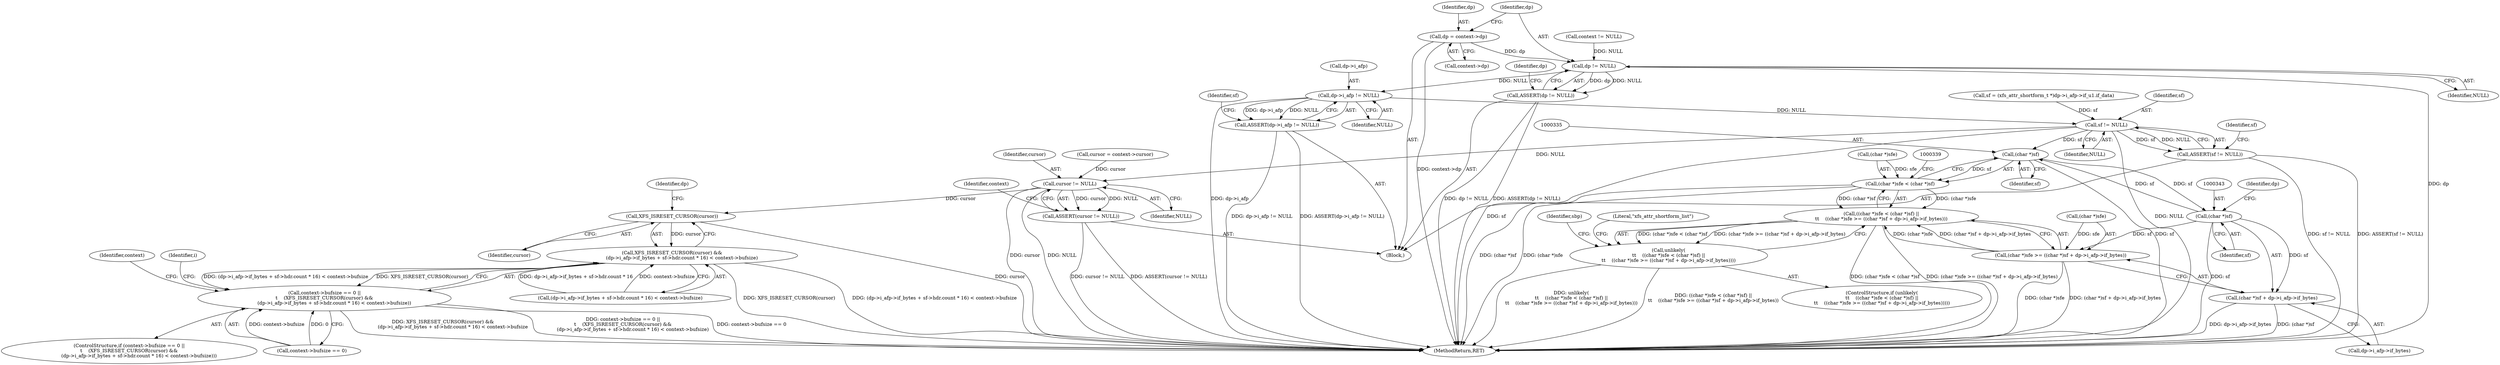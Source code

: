 digraph "0_linux_2e83b79b2d6c78bf1b4aa227938a214dcbddc83f_0@pointer" {
"1000127" [label="(Call,dp = context->dp)"];
"1000133" [label="(Call,dp != NULL)"];
"1000132" [label="(Call,ASSERT(dp != NULL))"];
"1000137" [label="(Call,dp->i_afp != NULL)"];
"1000136" [label="(Call,ASSERT(dp->i_afp != NULL))"];
"1000154" [label="(Call,sf != NULL)"];
"1000153" [label="(Call,ASSERT(sf != NULL))"];
"1000172" [label="(Call,cursor != NULL)"];
"1000171" [label="(Call,ASSERT(cursor != NULL))"];
"1000185" [label="(Call,XFS_ISRESET_CURSOR(cursor))"];
"1000184" [label="(Call,XFS_ISRESET_CURSOR(cursor) &&\n             (dp->i_afp->if_bytes + sf->hdr.count * 16) < context->bufsize)"];
"1000178" [label="(Call,context->bufsize == 0 ||\n\t    (XFS_ISRESET_CURSOR(cursor) &&\n             (dp->i_afp->if_bytes + sf->hdr.count * 16) < context->bufsize))"];
"1000334" [label="(Call,(char *)sf)"];
"1000330" [label="(Call,(char *)sfe < (char *)sf)"];
"1000329" [label="(Call,((char *)sfe < (char *)sf) ||\n\t\t    ((char *)sfe >= ((char *)sf + dp->i_afp->if_bytes)))"];
"1000328" [label="(Call,unlikely(\n\t\t    ((char *)sfe < (char *)sf) ||\n\t\t    ((char *)sfe >= ((char *)sf + dp->i_afp->if_bytes))))"];
"1000342" [label="(Call,(char *)sf)"];
"1000337" [label="(Call,(char *)sfe >= ((char *)sf + dp->i_afp->if_bytes))"];
"1000341" [label="(Call,(char *)sf + dp->i_afp->if_bytes)"];
"1000129" [label="(Call,context->dp)"];
"1000276" [label="(Identifier,context)"];
"1000155" [label="(Identifier,sf)"];
"1000127" [label="(Call,dp = context->dp)"];
"1000172" [label="(Call,cursor != NULL)"];
"1000166" [label="(Call,cursor = context->cursor)"];
"1000139" [label="(Identifier,dp)"];
"1000185" [label="(Call,XFS_ISRESET_CURSOR(cursor))"];
"1000186" [label="(Identifier,cursor)"];
"1000347" [label="(Identifier,dp)"];
"1000568" [label="(MethodReturn,RET)"];
"1000342" [label="(Call,(char *)sf)"];
"1000143" [label="(Identifier,sf)"];
"1000128" [label="(Identifier,dp)"];
"1000352" [label="(Literal,\"xfs_attr_shortform_list\")"];
"1000338" [label="(Call,(char *)sfe)"];
"1000154" [label="(Call,sf != NULL)"];
"1000153" [label="(Call,ASSERT(sf != NULL))"];
"1000334" [label="(Call,(char *)sf)"];
"1000344" [label="(Identifier,sf)"];
"1000327" [label="(ControlStructure,if (unlikely(\n\t\t    ((char *)sfe < (char *)sf) ||\n\t\t    ((char *)sfe >= ((char *)sf + dp->i_afp->if_bytes)))))"];
"1000173" [label="(Identifier,cursor)"];
"1000134" [label="(Identifier,dp)"];
"1000124" [label="(Call,context != NULL)"];
"1000135" [label="(Identifier,NULL)"];
"1000132" [label="(Call,ASSERT(dp != NULL))"];
"1000136" [label="(Call,ASSERT(dp->i_afp != NULL))"];
"1000141" [label="(Identifier,NULL)"];
"1000174" [label="(Identifier,NULL)"];
"1000176" [label="(Identifier,context)"];
"1000337" [label="(Call,(char *)sfe >= ((char *)sf + dp->i_afp->if_bytes))"];
"1000137" [label="(Call,dp->i_afp != NULL)"];
"1000345" [label="(Call,dp->i_afp->if_bytes)"];
"1000156" [label="(Identifier,NULL)"];
"1000184" [label="(Call,XFS_ISRESET_CURSOR(cursor) &&\n             (dp->i_afp->if_bytes + sf->hdr.count * 16) < context->bufsize)"];
"1000341" [label="(Call,(char *)sf + dp->i_afp->if_bytes)"];
"1000161" [label="(Identifier,sf)"];
"1000138" [label="(Call,dp->i_afp)"];
"1000177" [label="(ControlStructure,if (context->bufsize == 0 ||\n\t    (XFS_ISRESET_CURSOR(cursor) &&\n             (dp->i_afp->if_bytes + sf->hdr.count * 16) < context->bufsize)))"];
"1000179" [label="(Call,context->bufsize == 0)"];
"1000331" [label="(Call,(char *)sfe)"];
"1000178" [label="(Call,context->bufsize == 0 ||\n\t    (XFS_ISRESET_CURSOR(cursor) &&\n             (dp->i_afp->if_bytes + sf->hdr.count * 16) < context->bufsize))"];
"1000328" [label="(Call,unlikely(\n\t\t    ((char *)sfe < (char *)sf) ||\n\t\t    ((char *)sfe >= ((char *)sf + dp->i_afp->if_bytes))))"];
"1000191" [label="(Identifier,dp)"];
"1000142" [label="(Call,sf = (xfs_attr_shortform_t *)dp->i_afp->if_u1.if_data)"];
"1000133" [label="(Call,dp != NULL)"];
"1000111" [label="(Block,)"];
"1000171" [label="(Call,ASSERT(cursor != NULL))"];
"1000367" [label="(Identifier,sbp)"];
"1000208" [label="(Identifier,i)"];
"1000330" [label="(Call,(char *)sfe < (char *)sf)"];
"1000329" [label="(Call,((char *)sfe < (char *)sf) ||\n\t\t    ((char *)sfe >= ((char *)sf + dp->i_afp->if_bytes)))"];
"1000187" [label="(Call,(dp->i_afp->if_bytes + sf->hdr.count * 16) < context->bufsize)"];
"1000336" [label="(Identifier,sf)"];
"1000127" -> "1000111"  [label="AST: "];
"1000127" -> "1000129"  [label="CFG: "];
"1000128" -> "1000127"  [label="AST: "];
"1000129" -> "1000127"  [label="AST: "];
"1000134" -> "1000127"  [label="CFG: "];
"1000127" -> "1000568"  [label="DDG: context->dp"];
"1000127" -> "1000133"  [label="DDG: dp"];
"1000133" -> "1000132"  [label="AST: "];
"1000133" -> "1000135"  [label="CFG: "];
"1000134" -> "1000133"  [label="AST: "];
"1000135" -> "1000133"  [label="AST: "];
"1000132" -> "1000133"  [label="CFG: "];
"1000133" -> "1000568"  [label="DDG: dp"];
"1000133" -> "1000132"  [label="DDG: dp"];
"1000133" -> "1000132"  [label="DDG: NULL"];
"1000124" -> "1000133"  [label="DDG: NULL"];
"1000133" -> "1000137"  [label="DDG: NULL"];
"1000132" -> "1000111"  [label="AST: "];
"1000139" -> "1000132"  [label="CFG: "];
"1000132" -> "1000568"  [label="DDG: ASSERT(dp != NULL)"];
"1000132" -> "1000568"  [label="DDG: dp != NULL"];
"1000137" -> "1000136"  [label="AST: "];
"1000137" -> "1000141"  [label="CFG: "];
"1000138" -> "1000137"  [label="AST: "];
"1000141" -> "1000137"  [label="AST: "];
"1000136" -> "1000137"  [label="CFG: "];
"1000137" -> "1000568"  [label="DDG: dp->i_afp"];
"1000137" -> "1000136"  [label="DDG: dp->i_afp"];
"1000137" -> "1000136"  [label="DDG: NULL"];
"1000137" -> "1000154"  [label="DDG: NULL"];
"1000136" -> "1000111"  [label="AST: "];
"1000143" -> "1000136"  [label="CFG: "];
"1000136" -> "1000568"  [label="DDG: ASSERT(dp->i_afp != NULL)"];
"1000136" -> "1000568"  [label="DDG: dp->i_afp != NULL"];
"1000154" -> "1000153"  [label="AST: "];
"1000154" -> "1000156"  [label="CFG: "];
"1000155" -> "1000154"  [label="AST: "];
"1000156" -> "1000154"  [label="AST: "];
"1000153" -> "1000154"  [label="CFG: "];
"1000154" -> "1000568"  [label="DDG: sf"];
"1000154" -> "1000568"  [label="DDG: NULL"];
"1000154" -> "1000153"  [label="DDG: sf"];
"1000154" -> "1000153"  [label="DDG: NULL"];
"1000142" -> "1000154"  [label="DDG: sf"];
"1000154" -> "1000172"  [label="DDG: NULL"];
"1000154" -> "1000334"  [label="DDG: sf"];
"1000153" -> "1000111"  [label="AST: "];
"1000161" -> "1000153"  [label="CFG: "];
"1000153" -> "1000568"  [label="DDG: ASSERT(sf != NULL)"];
"1000153" -> "1000568"  [label="DDG: sf != NULL"];
"1000172" -> "1000171"  [label="AST: "];
"1000172" -> "1000174"  [label="CFG: "];
"1000173" -> "1000172"  [label="AST: "];
"1000174" -> "1000172"  [label="AST: "];
"1000171" -> "1000172"  [label="CFG: "];
"1000172" -> "1000568"  [label="DDG: cursor"];
"1000172" -> "1000568"  [label="DDG: NULL"];
"1000172" -> "1000171"  [label="DDG: cursor"];
"1000172" -> "1000171"  [label="DDG: NULL"];
"1000166" -> "1000172"  [label="DDG: cursor"];
"1000172" -> "1000185"  [label="DDG: cursor"];
"1000171" -> "1000111"  [label="AST: "];
"1000176" -> "1000171"  [label="CFG: "];
"1000171" -> "1000568"  [label="DDG: cursor != NULL"];
"1000171" -> "1000568"  [label="DDG: ASSERT(cursor != NULL)"];
"1000185" -> "1000184"  [label="AST: "];
"1000185" -> "1000186"  [label="CFG: "];
"1000186" -> "1000185"  [label="AST: "];
"1000191" -> "1000185"  [label="CFG: "];
"1000184" -> "1000185"  [label="CFG: "];
"1000185" -> "1000568"  [label="DDG: cursor"];
"1000185" -> "1000184"  [label="DDG: cursor"];
"1000184" -> "1000178"  [label="AST: "];
"1000184" -> "1000187"  [label="CFG: "];
"1000187" -> "1000184"  [label="AST: "];
"1000178" -> "1000184"  [label="CFG: "];
"1000184" -> "1000568"  [label="DDG: (dp->i_afp->if_bytes + sf->hdr.count * 16) < context->bufsize"];
"1000184" -> "1000568"  [label="DDG: XFS_ISRESET_CURSOR(cursor)"];
"1000184" -> "1000178"  [label="DDG: XFS_ISRESET_CURSOR(cursor)"];
"1000184" -> "1000178"  [label="DDG: (dp->i_afp->if_bytes + sf->hdr.count * 16) < context->bufsize"];
"1000187" -> "1000184"  [label="DDG: dp->i_afp->if_bytes + sf->hdr.count * 16"];
"1000187" -> "1000184"  [label="DDG: context->bufsize"];
"1000178" -> "1000177"  [label="AST: "];
"1000178" -> "1000179"  [label="CFG: "];
"1000179" -> "1000178"  [label="AST: "];
"1000208" -> "1000178"  [label="CFG: "];
"1000276" -> "1000178"  [label="CFG: "];
"1000178" -> "1000568"  [label="DDG: context->bufsize == 0 ||\n\t    (XFS_ISRESET_CURSOR(cursor) &&\n             (dp->i_afp->if_bytes + sf->hdr.count * 16) < context->bufsize)"];
"1000178" -> "1000568"  [label="DDG: context->bufsize == 0"];
"1000178" -> "1000568"  [label="DDG: XFS_ISRESET_CURSOR(cursor) &&\n             (dp->i_afp->if_bytes + sf->hdr.count * 16) < context->bufsize"];
"1000179" -> "1000178"  [label="DDG: context->bufsize"];
"1000179" -> "1000178"  [label="DDG: 0"];
"1000334" -> "1000330"  [label="AST: "];
"1000334" -> "1000336"  [label="CFG: "];
"1000335" -> "1000334"  [label="AST: "];
"1000336" -> "1000334"  [label="AST: "];
"1000330" -> "1000334"  [label="CFG: "];
"1000334" -> "1000568"  [label="DDG: sf"];
"1000334" -> "1000330"  [label="DDG: sf"];
"1000342" -> "1000334"  [label="DDG: sf"];
"1000334" -> "1000342"  [label="DDG: sf"];
"1000330" -> "1000329"  [label="AST: "];
"1000331" -> "1000330"  [label="AST: "];
"1000339" -> "1000330"  [label="CFG: "];
"1000329" -> "1000330"  [label="CFG: "];
"1000330" -> "1000568"  [label="DDG: (char *)sf"];
"1000330" -> "1000568"  [label="DDG: (char *)sfe"];
"1000330" -> "1000329"  [label="DDG: (char *)sfe"];
"1000330" -> "1000329"  [label="DDG: (char *)sf"];
"1000331" -> "1000330"  [label="DDG: sfe"];
"1000329" -> "1000328"  [label="AST: "];
"1000329" -> "1000337"  [label="CFG: "];
"1000337" -> "1000329"  [label="AST: "];
"1000328" -> "1000329"  [label="CFG: "];
"1000329" -> "1000568"  [label="DDG: (char *)sfe < (char *)sf"];
"1000329" -> "1000568"  [label="DDG: (char *)sfe >= ((char *)sf + dp->i_afp->if_bytes)"];
"1000329" -> "1000328"  [label="DDG: (char *)sfe < (char *)sf"];
"1000329" -> "1000328"  [label="DDG: (char *)sfe >= ((char *)sf + dp->i_afp->if_bytes)"];
"1000337" -> "1000329"  [label="DDG: (char *)sfe"];
"1000337" -> "1000329"  [label="DDG: (char *)sf + dp->i_afp->if_bytes"];
"1000328" -> "1000327"  [label="AST: "];
"1000352" -> "1000328"  [label="CFG: "];
"1000367" -> "1000328"  [label="CFG: "];
"1000328" -> "1000568"  [label="DDG: unlikely(\n\t\t    ((char *)sfe < (char *)sf) ||\n\t\t    ((char *)sfe >= ((char *)sf + dp->i_afp->if_bytes)))"];
"1000328" -> "1000568"  [label="DDG: ((char *)sfe < (char *)sf) ||\n\t\t    ((char *)sfe >= ((char *)sf + dp->i_afp->if_bytes))"];
"1000342" -> "1000341"  [label="AST: "];
"1000342" -> "1000344"  [label="CFG: "];
"1000343" -> "1000342"  [label="AST: "];
"1000344" -> "1000342"  [label="AST: "];
"1000347" -> "1000342"  [label="CFG: "];
"1000342" -> "1000568"  [label="DDG: sf"];
"1000342" -> "1000337"  [label="DDG: sf"];
"1000342" -> "1000341"  [label="DDG: sf"];
"1000337" -> "1000341"  [label="CFG: "];
"1000338" -> "1000337"  [label="AST: "];
"1000341" -> "1000337"  [label="AST: "];
"1000337" -> "1000568"  [label="DDG: (char *)sfe"];
"1000337" -> "1000568"  [label="DDG: (char *)sf + dp->i_afp->if_bytes"];
"1000338" -> "1000337"  [label="DDG: sfe"];
"1000341" -> "1000345"  [label="CFG: "];
"1000345" -> "1000341"  [label="AST: "];
"1000341" -> "1000568"  [label="DDG: (char *)sf"];
"1000341" -> "1000568"  [label="DDG: dp->i_afp->if_bytes"];
}
